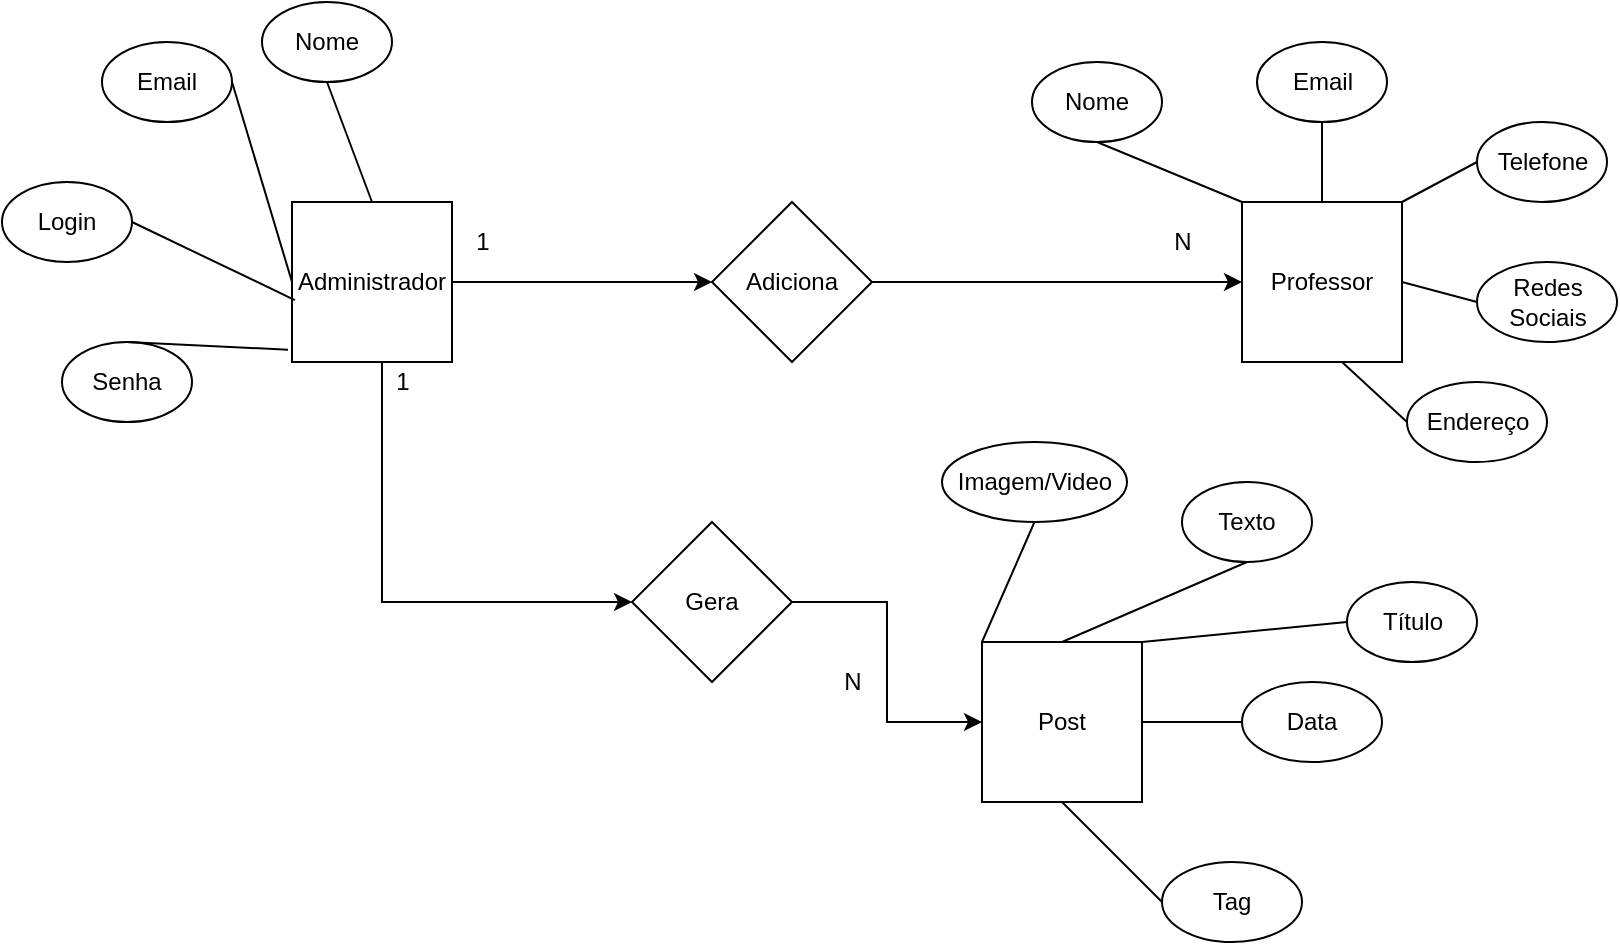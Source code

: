 <mxfile version="13.6.6" type="google"><diagram id="R2lEEEUBdFMjLlhIrx00" name="Page-1"><mxGraphModel dx="1278" dy="548" grid="1" gridSize="10" guides="1" tooltips="1" connect="1" arrows="1" fold="1" page="1" pageScale="1" pageWidth="850" pageHeight="1100" math="0" shadow="0" extFonts="Permanent Marker^https://fonts.googleapis.com/css?family=Permanent+Marker"><root><mxCell id="0"/><mxCell id="1" parent="0"/><mxCell id="kxPYf2ugKC2DHveEatlc-5" style="edgeStyle=orthogonalEdgeStyle;rounded=0;orthogonalLoop=1;jettySize=auto;html=1;" edge="1" parent="1" source="kxPYf2ugKC2DHveEatlc-1" target="kxPYf2ugKC2DHveEatlc-2"><mxGeometry relative="1" as="geometry"/></mxCell><mxCell id="kxPYf2ugKC2DHveEatlc-22" style="edgeStyle=orthogonalEdgeStyle;rounded=0;orthogonalLoop=1;jettySize=auto;html=1;entryX=0;entryY=0.5;entryDx=0;entryDy=0;" edge="1" parent="1" source="kxPYf2ugKC2DHveEatlc-1" target="kxPYf2ugKC2DHveEatlc-20"><mxGeometry relative="1" as="geometry"><Array as="points"><mxPoint x="220" y="320"/></Array></mxGeometry></mxCell><mxCell id="kxPYf2ugKC2DHveEatlc-1" value="Administrador" style="whiteSpace=wrap;html=1;aspect=fixed;" vertex="1" parent="1"><mxGeometry x="175" y="120" width="80" height="80" as="geometry"/></mxCell><mxCell id="kxPYf2ugKC2DHveEatlc-6" style="edgeStyle=orthogonalEdgeStyle;rounded=0;orthogonalLoop=1;jettySize=auto;html=1;" edge="1" parent="1" source="kxPYf2ugKC2DHveEatlc-2" target="kxPYf2ugKC2DHveEatlc-3"><mxGeometry relative="1" as="geometry"/></mxCell><mxCell id="kxPYf2ugKC2DHveEatlc-2" value="Adiciona" style="rhombus;whiteSpace=wrap;html=1;" vertex="1" parent="1"><mxGeometry x="385" y="120" width="80" height="80" as="geometry"/></mxCell><mxCell id="kxPYf2ugKC2DHveEatlc-3" value="Professor" style="whiteSpace=wrap;html=1;aspect=fixed;" vertex="1" parent="1"><mxGeometry x="650" y="120" width="80" height="80" as="geometry"/></mxCell><mxCell id="kxPYf2ugKC2DHveEatlc-7" value="1" style="text;html=1;resizable=0;autosize=1;align=center;verticalAlign=middle;points=[];fillColor=none;strokeColor=none;rounded=0;" vertex="1" parent="1"><mxGeometry x="260" y="130" width="20" height="20" as="geometry"/></mxCell><mxCell id="kxPYf2ugKC2DHveEatlc-8" value="N" style="text;html=1;resizable=0;autosize=1;align=center;verticalAlign=middle;points=[];fillColor=none;strokeColor=none;rounded=0;" vertex="1" parent="1"><mxGeometry x="610" y="130" width="20" height="20" as="geometry"/></mxCell><mxCell id="kxPYf2ugKC2DHveEatlc-9" value="Login" style="ellipse;whiteSpace=wrap;html=1;" vertex="1" parent="1"><mxGeometry x="30" y="110" width="65" height="40" as="geometry"/></mxCell><mxCell id="kxPYf2ugKC2DHveEatlc-11" value="Nome" style="ellipse;whiteSpace=wrap;html=1;" vertex="1" parent="1"><mxGeometry x="160" y="20" width="65" height="40" as="geometry"/></mxCell><mxCell id="kxPYf2ugKC2DHveEatlc-13" value="Email&lt;span style=&quot;color: rgba(0 , 0 , 0 , 0) ; font-family: monospace ; font-size: 0px&quot;&gt;%3CmxGraphModel%3E%3Croot%3E%3CmxCell%20id%3D%220%22%2F%3E%3CmxCell%20id%3D%221%22%20parent%3D%220%22%2F%3E%3CmxCell%20id%3D%222%22%20value%3D%22Login%22%20style%3D%22ellipse%3BwhiteSpace%3Dwrap%3Bhtml%3D1%3B%22%20vertex%3D%221%22%20parent%3D%221%22%3E%3CmxGeometry%20x%3D%22175%22%20y%3D%22290%22%20width%3D%2265%22%20height%3D%2240%22%20as%3D%22geometry%22%2F%3E%3C%2FmxCell%3E%3C%2Froot%3E%3C%2FmxGraphModel%3E&lt;/span&gt;" style="ellipse;whiteSpace=wrap;html=1;" vertex="1" parent="1"><mxGeometry x="80" y="40" width="65" height="40" as="geometry"/></mxCell><mxCell id="kxPYf2ugKC2DHveEatlc-14" value="Senha" style="ellipse;whiteSpace=wrap;html=1;" vertex="1" parent="1"><mxGeometry x="60" y="190" width="65" height="40" as="geometry"/></mxCell><mxCell id="kxPYf2ugKC2DHveEatlc-15" value="" style="endArrow=none;html=1;exitX=0.5;exitY=0;exitDx=0;exitDy=0;entryX=0.5;entryY=1;entryDx=0;entryDy=0;" edge="1" parent="1" source="kxPYf2ugKC2DHveEatlc-1" target="kxPYf2ugKC2DHveEatlc-11"><mxGeometry width="50" height="50" relative="1" as="geometry"><mxPoint x="190" y="100" as="sourcePoint"/><mxPoint x="240" y="50" as="targetPoint"/></mxGeometry></mxCell><mxCell id="kxPYf2ugKC2DHveEatlc-17" value="" style="endArrow=none;html=1;exitX=1;exitY=0.5;exitDx=0;exitDy=0;entryX=0;entryY=0.5;entryDx=0;entryDy=0;" edge="1" parent="1" source="kxPYf2ugKC2DHveEatlc-13" target="kxPYf2ugKC2DHveEatlc-1"><mxGeometry width="50" height="50" relative="1" as="geometry"><mxPoint x="70" y="220" as="sourcePoint"/><mxPoint x="120" y="170" as="targetPoint"/></mxGeometry></mxCell><mxCell id="kxPYf2ugKC2DHveEatlc-18" value="" style="endArrow=none;html=1;entryX=-0.025;entryY=0.923;entryDx=0;entryDy=0;entryPerimeter=0;exitX=0.5;exitY=0;exitDx=0;exitDy=0;" edge="1" parent="1" source="kxPYf2ugKC2DHveEatlc-14" target="kxPYf2ugKC2DHveEatlc-1"><mxGeometry width="50" height="50" relative="1" as="geometry"><mxPoint x="55" y="260" as="sourcePoint"/><mxPoint x="105" y="210" as="targetPoint"/></mxGeometry></mxCell><mxCell id="kxPYf2ugKC2DHveEatlc-19" value="" style="endArrow=none;html=1;exitX=1;exitY=0.5;exitDx=0;exitDy=0;entryX=0.018;entryY=0.613;entryDx=0;entryDy=0;entryPerimeter=0;" edge="1" parent="1" source="kxPYf2ugKC2DHveEatlc-9" target="kxPYf2ugKC2DHveEatlc-1"><mxGeometry width="50" height="50" relative="1" as="geometry"><mxPoint x="95" y="170" as="sourcePoint"/><mxPoint x="170" y="160" as="targetPoint"/></mxGeometry></mxCell><mxCell id="kxPYf2ugKC2DHveEatlc-24" style="edgeStyle=orthogonalEdgeStyle;rounded=0;orthogonalLoop=1;jettySize=auto;html=1;entryX=0;entryY=0.5;entryDx=0;entryDy=0;" edge="1" parent="1" source="kxPYf2ugKC2DHveEatlc-20" target="kxPYf2ugKC2DHveEatlc-37"><mxGeometry relative="1" as="geometry"><mxPoint x="620" y="320" as="targetPoint"/></mxGeometry></mxCell><mxCell id="kxPYf2ugKC2DHveEatlc-20" value="Gera" style="rhombus;whiteSpace=wrap;html=1;" vertex="1" parent="1"><mxGeometry x="345" y="280" width="80" height="80" as="geometry"/></mxCell><mxCell id="kxPYf2ugKC2DHveEatlc-25" value="1" style="text;html=1;resizable=0;autosize=1;align=center;verticalAlign=middle;points=[];fillColor=none;strokeColor=none;rounded=0;" vertex="1" parent="1"><mxGeometry x="220" y="200" width="20" height="20" as="geometry"/></mxCell><mxCell id="kxPYf2ugKC2DHveEatlc-26" value="N" style="text;html=1;resizable=0;autosize=1;align=center;verticalAlign=middle;points=[];fillColor=none;strokeColor=none;rounded=0;" vertex="1" parent="1"><mxGeometry x="445" y="350" width="20" height="20" as="geometry"/></mxCell><mxCell id="kxPYf2ugKC2DHveEatlc-27" value="Redes Sociais" style="ellipse;whiteSpace=wrap;html=1;" vertex="1" parent="1"><mxGeometry x="767.5" y="150" width="70" height="40" as="geometry"/></mxCell><mxCell id="kxPYf2ugKC2DHveEatlc-28" value="Nome" style="ellipse;whiteSpace=wrap;html=1;" vertex="1" parent="1"><mxGeometry x="545" y="50" width="65" height="40" as="geometry"/></mxCell><mxCell id="kxPYf2ugKC2DHveEatlc-29" value="Email&lt;span style=&quot;color: rgba(0 , 0 , 0 , 0) ; font-family: monospace ; font-size: 0px&quot;&gt;%3CmxGraphModel%3E%3Croot%3E%3CmxCell%20id%3D%220%22%2F%3E%3CmxCell%20id%3D%221%22%20parent%3D%220%22%2F%3E%3CmxCell%20id%3D%222%22%20value%3D%22Login%22%20style%3D%22ellipse%3BwhiteSpace%3Dwrap%3Bhtml%3D1%3B%22%20vertex%3D%221%22%20parent%3D%221%22%3E%3CmxGeometry%20x%3D%22175%22%20y%3D%22290%22%20width%3D%2265%22%20height%3D%2240%22%20as%3D%22geometry%22%2F%3E%3C%2FmxCell%3E%3C%2Froot%3E%3C%2FmxGraphModel%3E&lt;/span&gt;" style="ellipse;whiteSpace=wrap;html=1;" vertex="1" parent="1"><mxGeometry x="657.5" y="40" width="65" height="40" as="geometry"/></mxCell><mxCell id="kxPYf2ugKC2DHveEatlc-30" value="Telefone" style="ellipse;whiteSpace=wrap;html=1;" vertex="1" parent="1"><mxGeometry x="767.5" y="80" width="65" height="40" as="geometry"/></mxCell><mxCell id="kxPYf2ugKC2DHveEatlc-31" value="" style="endArrow=none;html=1;entryX=0.5;entryY=1;entryDx=0;entryDy=0;exitX=0;exitY=0;exitDx=0;exitDy=0;" edge="1" parent="1" source="kxPYf2ugKC2DHveEatlc-3" target="kxPYf2ugKC2DHveEatlc-28"><mxGeometry width="50" height="50" relative="1" as="geometry"><mxPoint x="400" y="260" as="sourcePoint"/><mxPoint x="450" y="210" as="targetPoint"/></mxGeometry></mxCell><mxCell id="kxPYf2ugKC2DHveEatlc-32" value="" style="endArrow=none;html=1;entryX=0.5;entryY=1;entryDx=0;entryDy=0;exitX=0.5;exitY=0;exitDx=0;exitDy=0;" edge="1" parent="1" source="kxPYf2ugKC2DHveEatlc-3" target="kxPYf2ugKC2DHveEatlc-29"><mxGeometry width="50" height="50" relative="1" as="geometry"><mxPoint x="700" y="110" as="sourcePoint"/><mxPoint x="627.5" y="80" as="targetPoint"/></mxGeometry></mxCell><mxCell id="kxPYf2ugKC2DHveEatlc-33" value="" style="endArrow=none;html=1;entryX=1;entryY=0;entryDx=0;entryDy=0;exitX=0;exitY=0.5;exitDx=0;exitDy=0;" edge="1" parent="1" source="kxPYf2ugKC2DHveEatlc-30" target="kxPYf2ugKC2DHveEatlc-3"><mxGeometry width="50" height="50" relative="1" as="geometry"><mxPoint x="832.5" y="155" as="sourcePoint"/><mxPoint x="760" y="125" as="targetPoint"/></mxGeometry></mxCell><mxCell id="kxPYf2ugKC2DHveEatlc-34" value="" style="endArrow=none;html=1;entryX=1;entryY=0.5;entryDx=0;entryDy=0;exitX=0;exitY=0.5;exitDx=0;exitDy=0;" edge="1" parent="1" source="kxPYf2ugKC2DHveEatlc-27" target="kxPYf2ugKC2DHveEatlc-3"><mxGeometry width="50" height="50" relative="1" as="geometry"><mxPoint x="795" y="280" as="sourcePoint"/><mxPoint x="722.5" y="250" as="targetPoint"/></mxGeometry></mxCell><mxCell id="kxPYf2ugKC2DHveEatlc-35" value="Endereço" style="ellipse;whiteSpace=wrap;html=1;" vertex="1" parent="1"><mxGeometry x="732.5" y="210" width="70" height="40" as="geometry"/></mxCell><mxCell id="kxPYf2ugKC2DHveEatlc-36" value="" style="endArrow=none;html=1;entryX=1;entryY=0.5;entryDx=0;entryDy=0;exitX=0;exitY=0.5;exitDx=0;exitDy=0;" edge="1" parent="1" source="kxPYf2ugKC2DHveEatlc-35"><mxGeometry width="50" height="50" relative="1" as="geometry"><mxPoint x="765" y="320" as="sourcePoint"/><mxPoint x="700" y="200" as="targetPoint"/></mxGeometry></mxCell><mxCell id="kxPYf2ugKC2DHveEatlc-37" value="Post" style="whiteSpace=wrap;html=1;aspect=fixed;" vertex="1" parent="1"><mxGeometry x="520" y="340" width="80" height="80" as="geometry"/></mxCell><mxCell id="kxPYf2ugKC2DHveEatlc-38" value="Data" style="ellipse;whiteSpace=wrap;html=1;" vertex="1" parent="1"><mxGeometry x="650" y="360" width="70" height="40" as="geometry"/></mxCell><mxCell id="kxPYf2ugKC2DHveEatlc-39" value="Imagem/Video" style="ellipse;whiteSpace=wrap;html=1;" vertex="1" parent="1"><mxGeometry x="500" y="240" width="92.5" height="40" as="geometry"/></mxCell><mxCell id="kxPYf2ugKC2DHveEatlc-40" value="Texto" style="ellipse;whiteSpace=wrap;html=1;" vertex="1" parent="1"><mxGeometry x="620" y="260" width="65" height="40" as="geometry"/></mxCell><mxCell id="kxPYf2ugKC2DHveEatlc-41" value="Título" style="ellipse;whiteSpace=wrap;html=1;" vertex="1" parent="1"><mxGeometry x="702.5" y="310" width="65" height="40" as="geometry"/></mxCell><mxCell id="kxPYf2ugKC2DHveEatlc-42" value="" style="endArrow=none;html=1;entryX=0.5;entryY=1;entryDx=0;entryDy=0;exitX=0;exitY=0;exitDx=0;exitDy=0;" edge="1" parent="1" source="kxPYf2ugKC2DHveEatlc-37" target="kxPYf2ugKC2DHveEatlc-39"><mxGeometry width="50" height="50" relative="1" as="geometry"><mxPoint x="410" y="270" as="sourcePoint"/><mxPoint x="460" y="220" as="targetPoint"/></mxGeometry></mxCell><mxCell id="kxPYf2ugKC2DHveEatlc-43" value="" style="endArrow=none;html=1;entryX=0.5;entryY=1;entryDx=0;entryDy=0;exitX=0.5;exitY=0;exitDx=0;exitDy=0;" edge="1" parent="1" source="kxPYf2ugKC2DHveEatlc-37" target="kxPYf2ugKC2DHveEatlc-40"><mxGeometry width="50" height="50" relative="1" as="geometry"><mxPoint x="710" y="120" as="sourcePoint"/><mxPoint x="637.5" y="90" as="targetPoint"/></mxGeometry></mxCell><mxCell id="kxPYf2ugKC2DHveEatlc-44" value="" style="endArrow=none;html=1;entryX=1;entryY=0;entryDx=0;entryDy=0;exitX=0;exitY=0.5;exitDx=0;exitDy=0;" edge="1" parent="1" source="kxPYf2ugKC2DHveEatlc-41" target="kxPYf2ugKC2DHveEatlc-37"><mxGeometry width="50" height="50" relative="1" as="geometry"><mxPoint x="842.5" y="165" as="sourcePoint"/><mxPoint x="770" y="135" as="targetPoint"/></mxGeometry></mxCell><mxCell id="kxPYf2ugKC2DHveEatlc-45" value="" style="endArrow=none;html=1;entryX=1;entryY=0.5;entryDx=0;entryDy=0;exitX=0;exitY=0.5;exitDx=0;exitDy=0;" edge="1" parent="1" source="kxPYf2ugKC2DHveEatlc-38" target="kxPYf2ugKC2DHveEatlc-37"><mxGeometry width="50" height="50" relative="1" as="geometry"><mxPoint x="805" y="290" as="sourcePoint"/><mxPoint x="732.5" y="260" as="targetPoint"/></mxGeometry></mxCell><mxCell id="kxPYf2ugKC2DHveEatlc-46" value="Tag" style="ellipse;whiteSpace=wrap;html=1;" vertex="1" parent="1"><mxGeometry x="610" y="450" width="70" height="40" as="geometry"/></mxCell><mxCell id="kxPYf2ugKC2DHveEatlc-47" value="" style="endArrow=none;html=1;entryX=0.5;entryY=1;entryDx=0;entryDy=0;exitX=0;exitY=0.5;exitDx=0;exitDy=0;" edge="1" parent="1" source="kxPYf2ugKC2DHveEatlc-46" target="kxPYf2ugKC2DHveEatlc-37"><mxGeometry width="50" height="50" relative="1" as="geometry"><mxPoint x="775" y="330" as="sourcePoint"/><mxPoint x="710" y="210" as="targetPoint"/></mxGeometry></mxCell></root></mxGraphModel></diagram></mxfile>